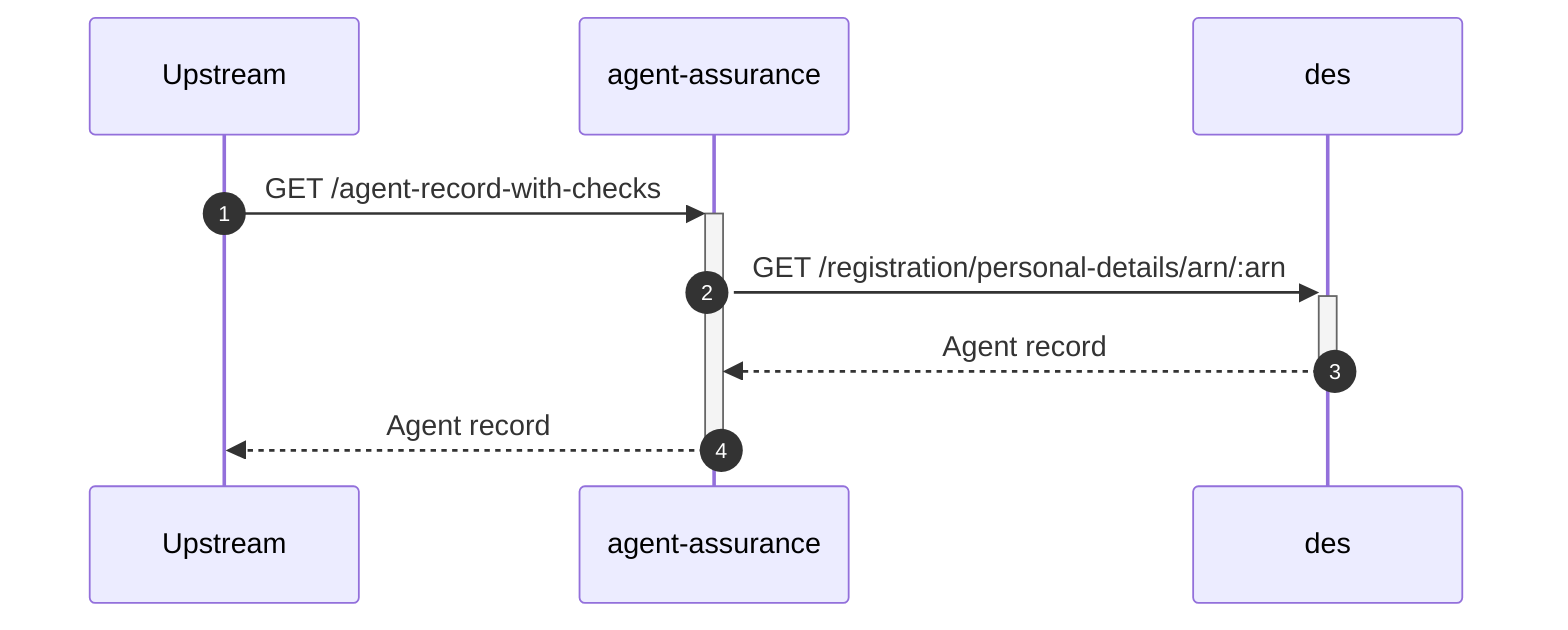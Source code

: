 sequenceDiagram
    autonumber
    participant Upstream
    participant agent-assurance
    participant des

    Upstream->>+agent-assurance: GET /agent-record-with-checks
    agent-assurance->>+des: GET /registration/personal-details/arn/:arn
    des-->>-agent-assurance: Agent record
    agent-assurance-->>-Upstream: Agent record